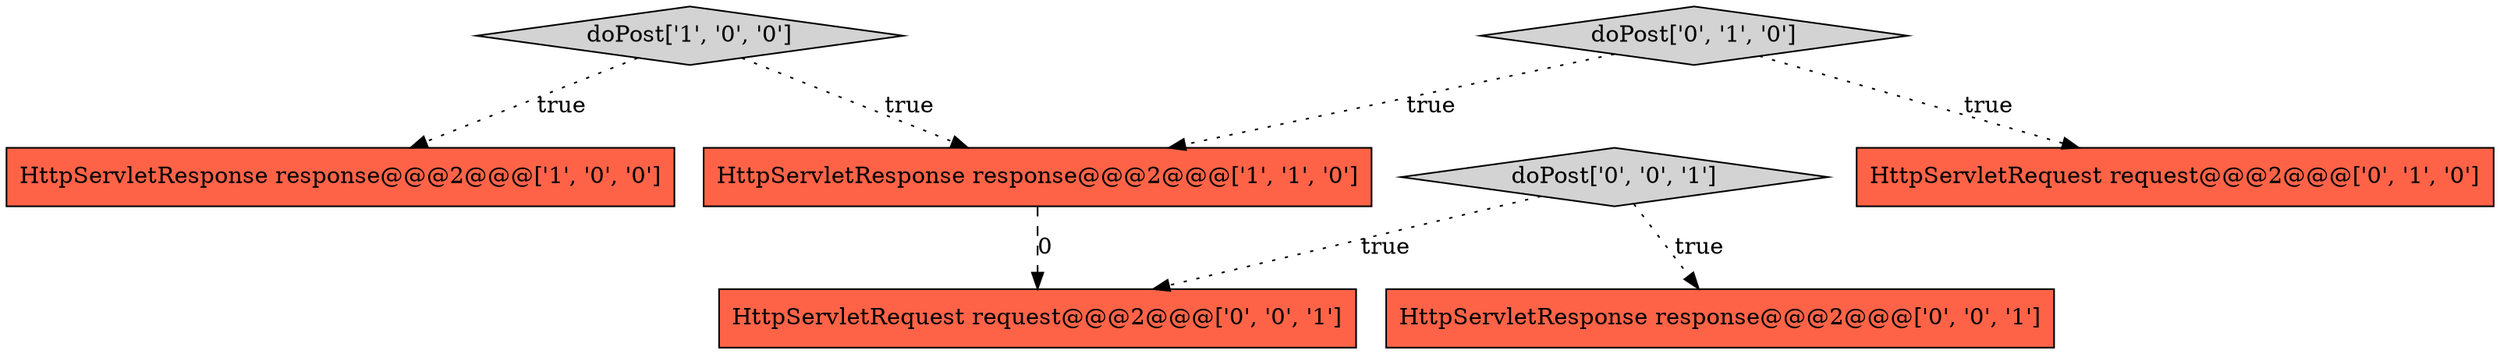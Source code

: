 digraph {
1 [style = filled, label = "doPost['1', '0', '0']", fillcolor = lightgray, shape = diamond image = "AAA0AAABBB1BBB"];
4 [style = filled, label = "doPost['0', '1', '0']", fillcolor = lightgray, shape = diamond image = "AAA0AAABBB2BBB"];
3 [style = filled, label = "HttpServletRequest request@@@2@@@['0', '1', '0']", fillcolor = tomato, shape = box image = "AAA0AAABBB2BBB"];
5 [style = filled, label = "doPost['0', '0', '1']", fillcolor = lightgray, shape = diamond image = "AAA0AAABBB3BBB"];
6 [style = filled, label = "HttpServletResponse response@@@2@@@['0', '0', '1']", fillcolor = tomato, shape = box image = "AAA0AAABBB3BBB"];
7 [style = filled, label = "HttpServletRequest request@@@2@@@['0', '0', '1']", fillcolor = tomato, shape = box image = "AAA0AAABBB3BBB"];
0 [style = filled, label = "HttpServletResponse response@@@2@@@['1', '0', '0']", fillcolor = tomato, shape = box image = "AAA0AAABBB1BBB"];
2 [style = filled, label = "HttpServletResponse response@@@2@@@['1', '1', '0']", fillcolor = tomato, shape = box image = "AAA0AAABBB1BBB"];
1->2 [style = dotted, label="true"];
5->6 [style = dotted, label="true"];
2->7 [style = dashed, label="0"];
5->7 [style = dotted, label="true"];
4->3 [style = dotted, label="true"];
1->0 [style = dotted, label="true"];
4->2 [style = dotted, label="true"];
}
